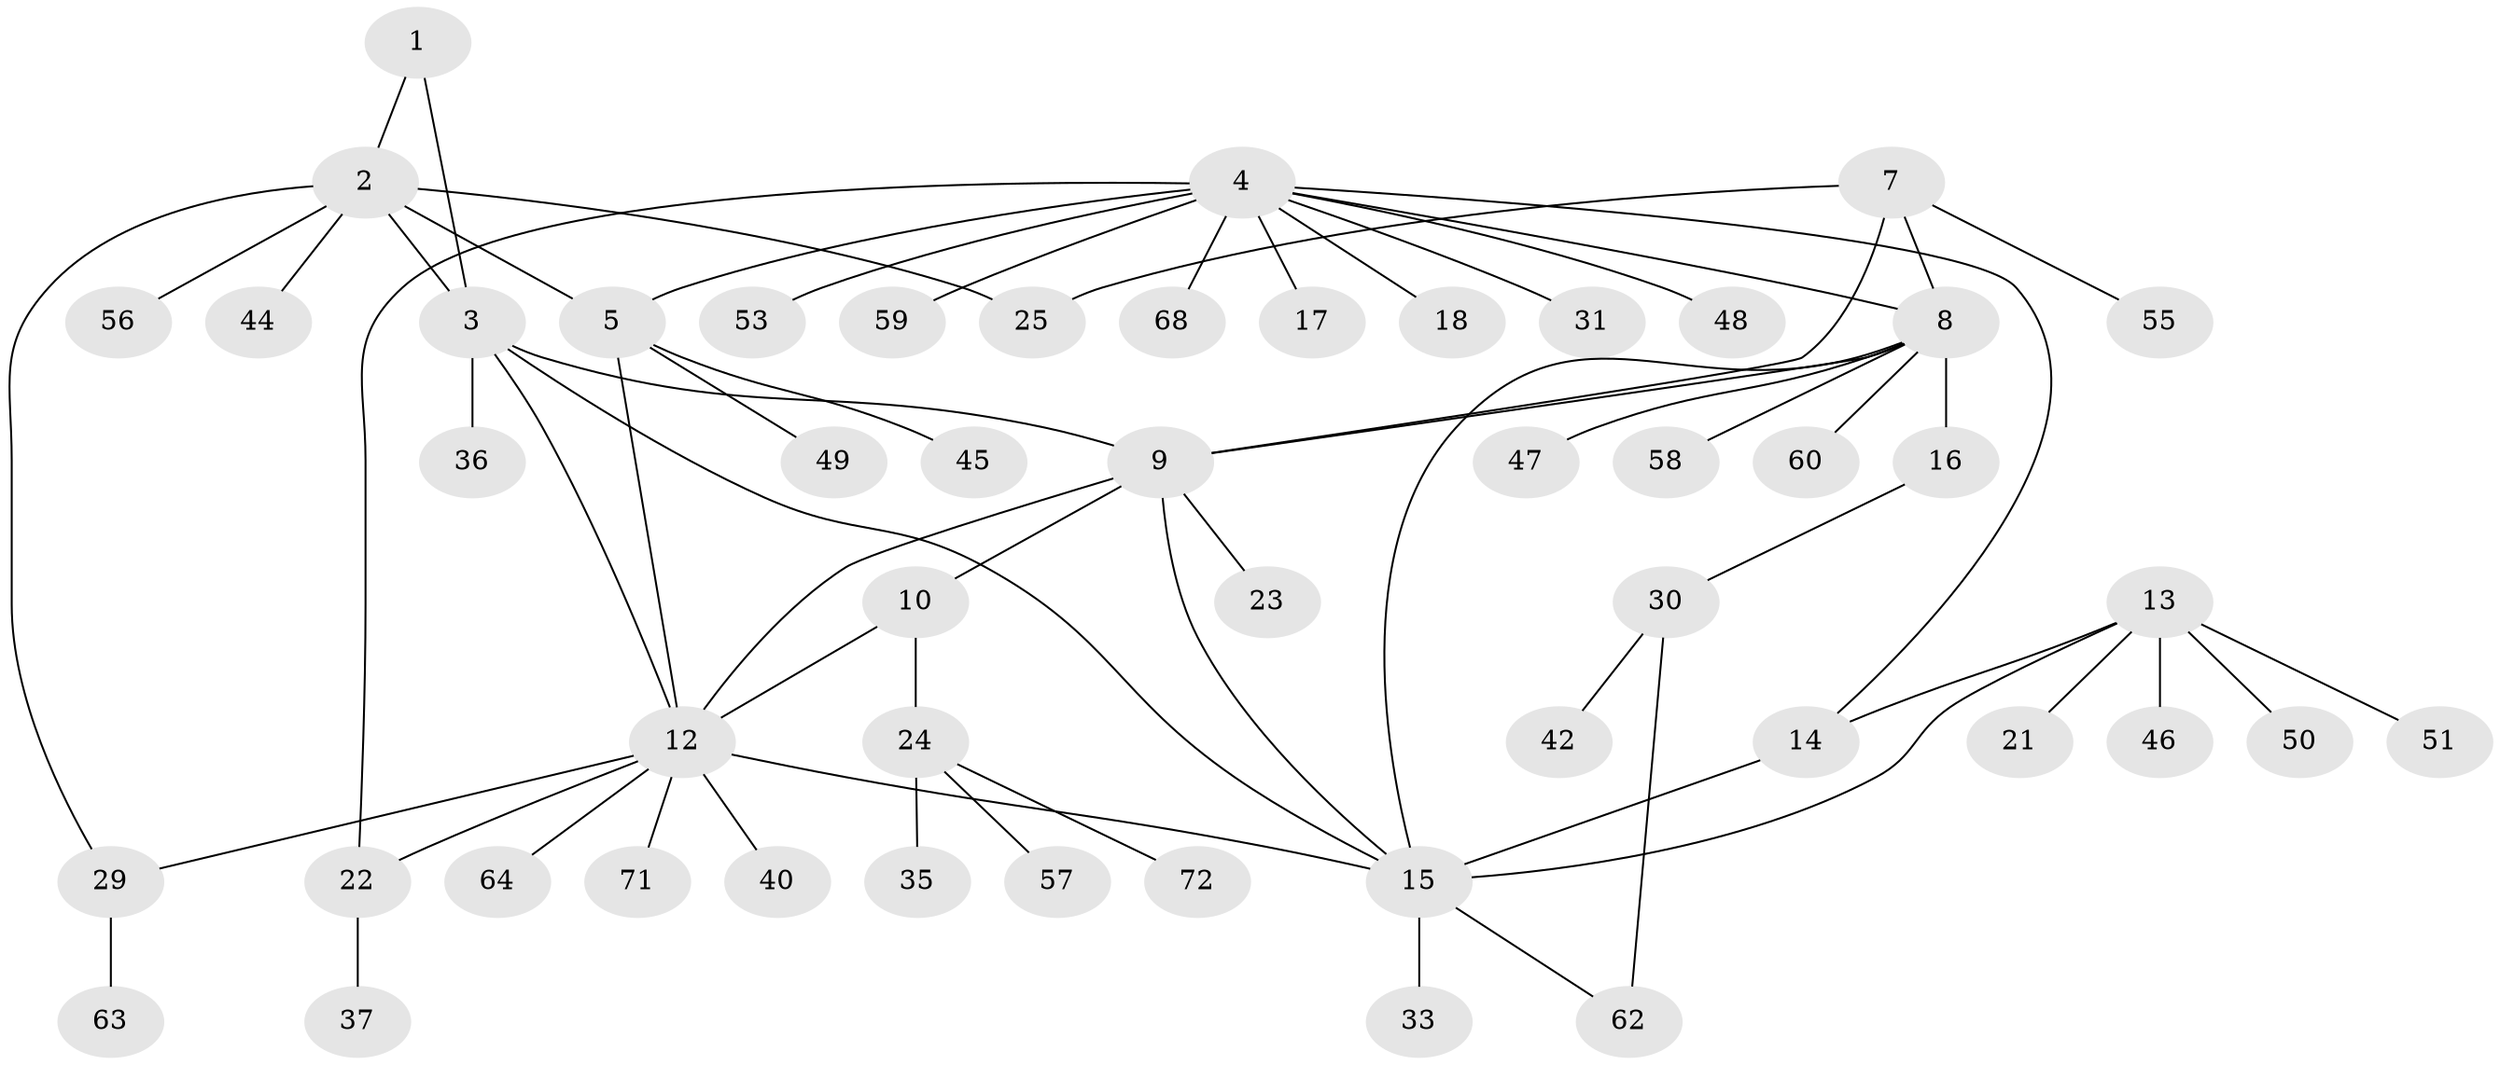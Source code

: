 // Generated by graph-tools (version 1.1) at 2025/24/03/03/25 07:24:15]
// undirected, 51 vertices, 65 edges
graph export_dot {
graph [start="1"]
  node [color=gray90,style=filled];
  1 [super="+61"];
  2 [super="+26"];
  3 [super="+20"];
  4 [super="+6"];
  5 [super="+38"];
  7 [super="+19"];
  8 [super="+39"];
  9 [super="+11"];
  10;
  12 [super="+28"];
  13 [super="+43"];
  14 [super="+32"];
  15 [super="+27"];
  16;
  17;
  18;
  21;
  22;
  23 [super="+54"];
  24 [super="+69"];
  25 [super="+34"];
  29 [super="+66"];
  30 [super="+70"];
  31;
  33;
  35;
  36 [super="+41"];
  37;
  40;
  42;
  44;
  45 [super="+65"];
  46;
  47;
  48;
  49 [super="+52"];
  50;
  51;
  53;
  55;
  56;
  57;
  58;
  59 [super="+67"];
  60;
  62;
  63;
  64;
  68;
  71;
  72;
  1 -- 2;
  1 -- 3;
  2 -- 3;
  2 -- 5;
  2 -- 29;
  2 -- 44;
  2 -- 56;
  2 -- 25;
  3 -- 9;
  3 -- 12;
  3 -- 15;
  3 -- 36;
  4 -- 5 [weight=2];
  4 -- 8;
  4 -- 14;
  4 -- 17;
  4 -- 18;
  4 -- 31;
  4 -- 48;
  4 -- 53;
  4 -- 59;
  4 -- 22;
  4 -- 68;
  5 -- 12;
  5 -- 45;
  5 -- 49;
  7 -- 8;
  7 -- 9;
  7 -- 25;
  7 -- 55;
  8 -- 9;
  8 -- 15;
  8 -- 16;
  8 -- 47;
  8 -- 58;
  8 -- 60;
  9 -- 23;
  9 -- 10;
  9 -- 12;
  9 -- 15;
  10 -- 12;
  10 -- 24;
  12 -- 22;
  12 -- 40;
  12 -- 64;
  12 -- 15;
  12 -- 29;
  12 -- 71;
  13 -- 14;
  13 -- 15;
  13 -- 21;
  13 -- 50;
  13 -- 51;
  13 -- 46;
  14 -- 15;
  15 -- 33;
  15 -- 62;
  16 -- 30;
  22 -- 37;
  24 -- 35;
  24 -- 57;
  24 -- 72;
  29 -- 63;
  30 -- 42;
  30 -- 62;
}
